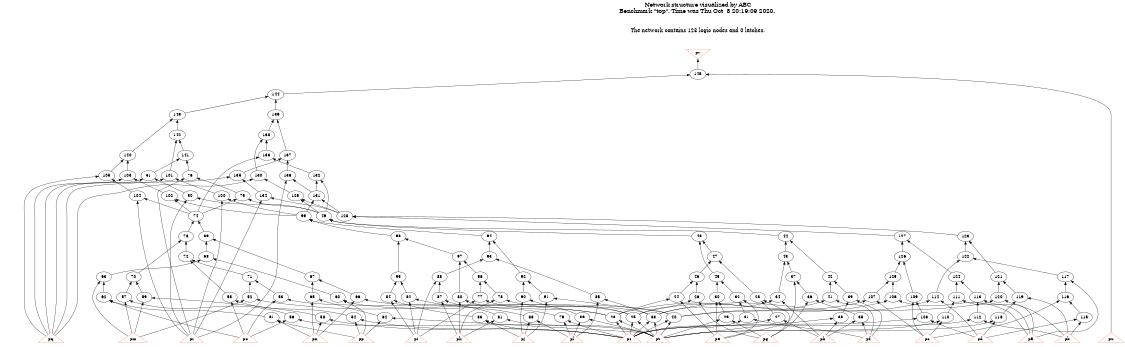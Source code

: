 # Network structure generated by ABC

digraph network {
size = "7.5,10";
center = true;
edge [dir = back];

{
  node [shape = plaintext];
  edge [style = invis];
  LevelTitle1 [label=""];
  LevelTitle2 [label=""];
  Level14 [label = ""];
  Level13 [label = ""];
  Level12 [label = ""];
  Level11 [label = ""];
  Level10 [label = ""];
  Level9 [label = ""];
  Level8 [label = ""];
  Level7 [label = ""];
  Level6 [label = ""];
  Level5 [label = ""];
  Level4 [label = ""];
  Level3 [label = ""];
  Level2 [label = ""];
  Level1 [label = ""];
  Level0 [label = ""];
  LevelTitle1 ->  LevelTitle2 ->  Level14 ->  Level13 ->  Level12 ->  Level11 ->  Level10 ->  Level9 ->  Level8 ->  Level7 ->  Level6 ->  Level5 ->  Level4 ->  Level3 ->  Level2 ->  Level1 ->  Level0;
}

{
  rank = same;
  LevelTitle1;
  title1 [shape=plaintext,
          fontsize=20,
          fontname = "Times-Roman",
          label="Network structure visualized by ABC\nBenchmark \"top\". Time was Thu Oct  8 20:19:09 2020. "
         ];
}

{
  rank = same;
  LevelTitle2;
  title2 [shape=plaintext,
          fontsize=18,
          fontname = "Times-Roman",
          label="The network contains 123 logic nodes and 0 latches.\n"
         ];
}

{
  rank = same;
  Level14;
  Node22 [label = "pv", shape = invtriangle, color = coral, fillcolor = coral];
}

{
  rank = same;
  Level13;
  Node145 [label = "145\n", shape = ellipse];
}

{
  rank = same;
  Level12;
  Node144 [label = "144\n", shape = ellipse];
}

{
  rank = same;
  Level11;
  Node139 [label = "139\n", shape = ellipse];
  Node143 [label = "143\n", shape = ellipse];
}

{
  rank = same;
  Level10;
  Node138 [label = "138\n", shape = ellipse];
  Node142 [label = "142\n", shape = ellipse];
}

{
  rank = same;
  Level9;
  Node133 [label = "133\n", shape = ellipse];
  Node137 [label = "137\n", shape = ellipse];
  Node140 [label = "140\n", shape = ellipse];
  Node141 [label = "141\n", shape = ellipse];
}

{
  rank = same;
  Level8;
  Node51 [label = "51\n", shape = ellipse];
  Node76 [label = "76\n", shape = ellipse];
  Node101 [label = "101\n", shape = ellipse];
  Node103 [label = "103\n", shape = ellipse];
  Node105 [label = "105\n", shape = ellipse];
  Node130 [label = "130\n", shape = ellipse];
  Node132 [label = "132\n", shape = ellipse];
  Node135 [label = "135\n", shape = ellipse];
  Node136 [label = "136\n", shape = ellipse];
}

{
  rank = same;
  Level7;
  Node50 [label = "50\n", shape = ellipse];
  Node75 [label = "75\n", shape = ellipse];
  Node100 [label = "100\n", shape = ellipse];
  Node102 [label = "102\n", shape = ellipse];
  Node104 [label = "104\n", shape = ellipse];
  Node129 [label = "129\n", shape = ellipse];
  Node131 [label = "131\n", shape = ellipse];
  Node134 [label = "134\n", shape = ellipse];
}

{
  rank = same;
  Level6;
  Node49 [label = "49\n", shape = ellipse];
  Node74 [label = "74\n", shape = ellipse];
  Node99 [label = "99\n", shape = ellipse];
  Node128 [label = "128\n", shape = ellipse];
}

{
  rank = same;
  Level5;
  Node44 [label = "44\n", shape = ellipse];
  Node48 [label = "48\n", shape = ellipse];
  Node69 [label = "69\n", shape = ellipse];
  Node73 [label = "73\n", shape = ellipse];
  Node94 [label = "94\n", shape = ellipse];
  Node98 [label = "98\n", shape = ellipse];
  Node123 [label = "123\n", shape = ellipse];
  Node127 [label = "127\n", shape = ellipse];
}

{
  rank = same;
  Level4;
  Node43 [label = "43\n", shape = ellipse];
  Node47 [label = "47\n", shape = ellipse];
  Node68 [label = "68\n", shape = ellipse];
  Node72 [label = "72\n", shape = ellipse];
  Node93 [label = "93\n", shape = ellipse];
  Node97 [label = "97\n", shape = ellipse];
  Node122 [label = "122\n", shape = ellipse];
  Node126 [label = "126\n", shape = ellipse];
}

{
  rank = same;
  Level3;
  Node37 [label = "37\n", shape = ellipse];
  Node42 [label = "42\n", shape = ellipse];
  Node45 [label = "45\n", shape = ellipse];
  Node46 [label = "46\n", shape = ellipse];
  Node63 [label = "63\n", shape = ellipse];
  Node67 [label = "67\n", shape = ellipse];
  Node70 [label = "70\n", shape = ellipse];
  Node71 [label = "71\n", shape = ellipse];
  Node88 [label = "88\n", shape = ellipse];
  Node92 [label = "92\n", shape = ellipse];
  Node95 [label = "95\n", shape = ellipse];
  Node96 [label = "96\n", shape = ellipse];
  Node117 [label = "117\n", shape = ellipse];
  Node121 [label = "121\n", shape = ellipse];
  Node124 [label = "124\n", shape = ellipse];
  Node125 [label = "125\n", shape = ellipse];
}

{
  rank = same;
  Level2;
  Node24 [label = "24\n", shape = ellipse];
  Node26 [label = "26\n", shape = ellipse];
  Node28 [label = "28\n", shape = ellipse];
  Node30 [label = "30\n", shape = ellipse];
  Node32 [label = "32\n", shape = ellipse];
  Node34 [label = "34\n", shape = ellipse];
  Node36 [label = "36\n", shape = ellipse];
  Node39 [label = "39\n", shape = ellipse];
  Node41 [label = "41\n", shape = ellipse];
  Node52 [label = "52\n", shape = ellipse];
  Node53 [label = "53\n", shape = ellipse];
  Node55 [label = "55\n", shape = ellipse];
  Node57 [label = "57\n", shape = ellipse];
  Node59 [label = "59\n", shape = ellipse];
  Node60 [label = "60\n", shape = ellipse];
  Node62 [label = "62\n", shape = ellipse];
  Node65 [label = "65\n", shape = ellipse];
  Node66 [label = "66\n", shape = ellipse];
  Node77 [label = "77\n", shape = ellipse];
  Node78 [label = "78\n", shape = ellipse];
  Node80 [label = "80\n", shape = ellipse];
  Node82 [label = "82\n", shape = ellipse];
  Node84 [label = "84\n", shape = ellipse];
  Node85 [label = "85\n", shape = ellipse];
  Node87 [label = "87\n", shape = ellipse];
  Node90 [label = "90\n", shape = ellipse];
  Node91 [label = "91\n", shape = ellipse];
  Node106 [label = "106\n", shape = ellipse];
  Node107 [label = "107\n", shape = ellipse];
  Node109 [label = "109\n", shape = ellipse];
  Node111 [label = "111\n", shape = ellipse];
  Node113 [label = "113\n", shape = ellipse];
  Node114 [label = "114\n", shape = ellipse];
  Node116 [label = "116\n", shape = ellipse];
  Node119 [label = "119\n", shape = ellipse];
  Node120 [label = "120\n", shape = ellipse];
}

{
  rank = same;
  Level1;
  Node23 [label = "23\n", shape = ellipse];
  Node25 [label = "25\n", shape = ellipse];
  Node27 [label = "27\n", shape = ellipse];
  Node29 [label = "29\n", shape = ellipse];
  Node31 [label = "31\n", shape = ellipse];
  Node33 [label = "33\n", shape = ellipse];
  Node35 [label = "35\n", shape = ellipse];
  Node38 [label = "38\n", shape = ellipse];
  Node40 [label = "40\n", shape = ellipse];
  Node54 [label = "54\n", shape = ellipse];
  Node56 [label = "56\n", shape = ellipse];
  Node58 [label = "58\n", shape = ellipse];
  Node61 [label = "61\n", shape = ellipse];
  Node64 [label = "64\n", shape = ellipse];
  Node79 [label = "79\n", shape = ellipse];
  Node81 [label = "81\n", shape = ellipse];
  Node83 [label = "83\n", shape = ellipse];
  Node86 [label = "86\n", shape = ellipse];
  Node89 [label = "89\n", shape = ellipse];
  Node108 [label = "108\n", shape = ellipse];
  Node110 [label = "110\n", shape = ellipse];
  Node112 [label = "112\n", shape = ellipse];
  Node115 [label = "115\n", shape = ellipse];
  Node118 [label = "118\n", shape = ellipse];
}

{
  rank = same;
  Level0;
  Node1 [label = "pp", shape = triangle, color = coral, fillcolor = coral];
  Node2 [label = "pq", shape = triangle, color = coral, fillcolor = coral];
  Node3 [label = "pr", shape = triangle, color = coral, fillcolor = coral];
  Node4 [label = "ps", shape = triangle, color = coral, fillcolor = coral];
  Node5 [label = "pt", shape = triangle, color = coral, fillcolor = coral];
  Node6 [label = "pu", shape = triangle, color = coral, fillcolor = coral];
  Node7 [label = "pa", shape = triangle, color = coral, fillcolor = coral];
  Node8 [label = "pb", shape = triangle, color = coral, fillcolor = coral];
  Node9 [label = "pc", shape = triangle, color = coral, fillcolor = coral];
  Node10 [label = "pd", shape = triangle, color = coral, fillcolor = coral];
  Node11 [label = "pe", shape = triangle, color = coral, fillcolor = coral];
  Node12 [label = "pf", shape = triangle, color = coral, fillcolor = coral];
  Node13 [label = "pg", shape = triangle, color = coral, fillcolor = coral];
  Node14 [label = "ph", shape = triangle, color = coral, fillcolor = coral];
  Node15 [label = "pi", shape = triangle, color = coral, fillcolor = coral];
  Node16 [label = "pj", shape = triangle, color = coral, fillcolor = coral];
  Node17 [label = "pk", shape = triangle, color = coral, fillcolor = coral];
  Node18 [label = "pl", shape = triangle, color = coral, fillcolor = coral];
  Node19 [label = "pm", shape = triangle, color = coral, fillcolor = coral];
  Node20 [label = "pn", shape = triangle, color = coral, fillcolor = coral];
  Node21 [label = "po", shape = triangle, color = coral, fillcolor = coral];
}

title1 -> title2 [style = invis];
title2 -> Node22 [style = invis];
Node22 -> Node145 [style = solid];
Node23 -> Node4 [style = solid];
Node23 -> Node5 [style = solid];
Node24 -> Node11 [style = solid];
Node24 -> Node23 [style = solid];
Node25 -> Node4 [style = solid];
Node25 -> Node5 [style = solid];
Node26 -> Node13 [style = solid];
Node26 -> Node25 [style = solid];
Node27 -> Node4 [style = solid];
Node27 -> Node14 [style = solid];
Node28 -> Node13 [style = solid];
Node28 -> Node27 [style = solid];
Node29 -> Node5 [style = solid];
Node29 -> Node13 [style = solid];
Node30 -> Node11 [style = solid];
Node30 -> Node29 [style = solid];
Node31 -> Node4 [style = solid];
Node31 -> Node12 [style = solid];
Node32 -> Node11 [style = solid];
Node32 -> Node31 [style = solid];
Node33 -> Node4 [style = solid];
Node33 -> Node5 [style = solid];
Node34 -> Node14 [style = solid];
Node34 -> Node33 [style = solid];
Node35 -> Node12 [style = solid];
Node35 -> Node14 [style = solid];
Node36 -> Node13 [style = solid];
Node36 -> Node35 [style = solid];
Node37 -> Node11 [style = solid];
Node37 -> Node36 [style = solid];
Node38 -> Node5 [style = solid];
Node38 -> Node14 [style = solid];
Node39 -> Node12 [style = solid];
Node39 -> Node38 [style = solid];
Node40 -> Node4 [style = solid];
Node40 -> Node5 [style = solid];
Node41 -> Node12 [style = solid];
Node41 -> Node40 [style = solid];
Node42 -> Node39 [style = solid];
Node42 -> Node41 [style = solid];
Node43 -> Node34 [style = solid];
Node43 -> Node37 [style = solid];
Node44 -> Node42 [style = solid];
Node44 -> Node43 [style = solid];
Node45 -> Node30 [style = solid];
Node45 -> Node32 [style = solid];
Node46 -> Node24 [style = solid];
Node46 -> Node26 [style = solid];
Node47 -> Node28 [style = solid];
Node47 -> Node46 [style = solid];
Node48 -> Node45 [style = solid];
Node48 -> Node47 [style = solid];
Node49 -> Node44 [style = solid];
Node49 -> Node48 [style = solid];
Node50 -> Node3 [style = solid];
Node50 -> Node49 [style = solid];
Node51 -> Node2 [style = solid];
Node51 -> Node50 [style = solid];
Node52 -> Node19 [style = solid];
Node52 -> Node23 [style = solid];
Node53 -> Node21 [style = solid];
Node53 -> Node25 [style = solid];
Node54 -> Node1 [style = solid];
Node54 -> Node4 [style = solid];
Node55 -> Node21 [style = solid];
Node55 -> Node54 [style = solid];
Node56 -> Node5 [style = solid];
Node56 -> Node21 [style = solid];
Node57 -> Node19 [style = solid];
Node57 -> Node56 [style = solid];
Node58 -> Node4 [style = solid];
Node58 -> Node20 [style = solid];
Node59 -> Node19 [style = solid];
Node59 -> Node58 [style = solid];
Node60 -> Node1 [style = solid];
Node60 -> Node33 [style = solid];
Node61 -> Node1 [style = solid];
Node61 -> Node20 [style = solid];
Node62 -> Node21 [style = solid];
Node62 -> Node61 [style = solid];
Node63 -> Node19 [style = solid];
Node63 -> Node62 [style = solid];
Node64 -> Node1 [style = solid];
Node64 -> Node5 [style = solid];
Node65 -> Node20 [style = solid];
Node65 -> Node64 [style = solid];
Node66 -> Node20 [style = solid];
Node66 -> Node40 [style = solid];
Node67 -> Node65 [style = solid];
Node67 -> Node66 [style = solid];
Node68 -> Node60 [style = solid];
Node68 -> Node63 [style = solid];
Node69 -> Node67 [style = solid];
Node69 -> Node68 [style = solid];
Node70 -> Node57 [style = solid];
Node70 -> Node59 [style = solid];
Node71 -> Node52 [style = solid];
Node71 -> Node53 [style = solid];
Node72 -> Node55 [style = solid];
Node72 -> Node71 [style = solid];
Node73 -> Node70 [style = solid];
Node73 -> Node72 [style = solid];
Node74 -> Node69 [style = solid];
Node74 -> Node73 [style = solid];
Node75 -> Node49 [style = solid];
Node75 -> Node74 [style = solid];
Node76 -> Node3 [style = solid];
Node76 -> Node75 [style = solid];
Node77 -> Node15 [style = solid];
Node77 -> Node23 [style = solid];
Node78 -> Node17 [style = solid];
Node78 -> Node25 [style = solid];
Node79 -> Node4 [style = solid];
Node79 -> Node18 [style = solid];
Node80 -> Node17 [style = solid];
Node80 -> Node79 [style = solid];
Node81 -> Node5 [style = solid];
Node81 -> Node17 [style = solid];
Node82 -> Node15 [style = solid];
Node82 -> Node81 [style = solid];
Node83 -> Node4 [style = solid];
Node83 -> Node16 [style = solid];
Node84 -> Node15 [style = solid];
Node84 -> Node83 [style = solid];
Node85 -> Node18 [style = solid];
Node85 -> Node33 [style = solid];
Node86 -> Node16 [style = solid];
Node86 -> Node18 [style = solid];
Node87 -> Node17 [style = solid];
Node87 -> Node86 [style = solid];
Node88 -> Node15 [style = solid];
Node88 -> Node87 [style = solid];
Node89 -> Node5 [style = solid];
Node89 -> Node18 [style = solid];
Node90 -> Node16 [style = solid];
Node90 -> Node89 [style = solid];
Node91 -> Node16 [style = solid];
Node91 -> Node40 [style = solid];
Node92 -> Node90 [style = solid];
Node92 -> Node91 [style = solid];
Node93 -> Node85 [style = solid];
Node93 -> Node88 [style = solid];
Node94 -> Node92 [style = solid];
Node94 -> Node93 [style = solid];
Node95 -> Node82 [style = solid];
Node95 -> Node84 [style = solid];
Node96 -> Node77 [style = solid];
Node96 -> Node78 [style = solid];
Node97 -> Node80 [style = solid];
Node97 -> Node96 [style = solid];
Node98 -> Node95 [style = solid];
Node98 -> Node97 [style = solid];
Node99 -> Node94 [style = solid];
Node99 -> Node98 [style = solid];
Node100 -> Node3 [style = solid];
Node100 -> Node99 [style = solid];
Node101 -> Node2 [style = solid];
Node101 -> Node100 [style = solid];
Node102 -> Node74 [style = solid];
Node102 -> Node99 [style = solid];
Node103 -> Node2 [style = solid];
Node103 -> Node102 [style = solid];
Node104 -> Node3 [style = solid];
Node104 -> Node74 [style = solid];
Node105 -> Node2 [style = solid];
Node105 -> Node104 [style = solid];
Node106 -> Node7 [style = solid];
Node106 -> Node23 [style = solid];
Node107 -> Node9 [style = solid];
Node107 -> Node25 [style = solid];
Node108 -> Node4 [style = solid];
Node108 -> Node10 [style = solid];
Node109 -> Node9 [style = solid];
Node109 -> Node108 [style = solid];
Node110 -> Node5 [style = solid];
Node110 -> Node9 [style = solid];
Node111 -> Node7 [style = solid];
Node111 -> Node110 [style = solid];
Node112 -> Node4 [style = solid];
Node112 -> Node8 [style = solid];
Node113 -> Node7 [style = solid];
Node113 -> Node112 [style = solid];
Node114 -> Node10 [style = solid];
Node114 -> Node33 [style = solid];
Node115 -> Node8 [style = solid];
Node115 -> Node10 [style = solid];
Node116 -> Node9 [style = solid];
Node116 -> Node115 [style = solid];
Node117 -> Node7 [style = solid];
Node117 -> Node116 [style = solid];
Node118 -> Node5 [style = solid];
Node118 -> Node10 [style = solid];
Node119 -> Node8 [style = solid];
Node119 -> Node118 [style = solid];
Node120 -> Node8 [style = solid];
Node120 -> Node40 [style = solid];
Node121 -> Node119 [style = solid];
Node121 -> Node120 [style = solid];
Node122 -> Node114 [style = solid];
Node122 -> Node117 [style = solid];
Node123 -> Node121 [style = solid];
Node123 -> Node122 [style = solid];
Node124 -> Node111 [style = solid];
Node124 -> Node113 [style = solid];
Node125 -> Node106 [style = solid];
Node125 -> Node107 [style = solid];
Node126 -> Node109 [style = solid];
Node126 -> Node125 [style = solid];
Node127 -> Node124 [style = solid];
Node127 -> Node126 [style = solid];
Node128 -> Node123 [style = solid];
Node128 -> Node127 [style = solid];
Node129 -> Node49 [style = solid];
Node129 -> Node128 [style = solid];
Node130 -> Node2 [style = solid];
Node130 -> Node129 [style = solid];
Node131 -> Node99 [style = solid];
Node131 -> Node128 [style = solid];
Node132 -> Node49 [style = solid];
Node132 -> Node131 [style = solid];
Node133 -> Node74 [style = solid];
Node133 -> Node132 [style = solid];
Node134 -> Node3 [style = solid];
Node134 -> Node128 [style = solid];
Node135 -> Node2 [style = solid];
Node135 -> Node134 [style = solid];
Node136 -> Node3 [style = solid];
Node136 -> Node131 [style = solid];
Node137 -> Node135 [style = solid];
Node137 -> Node136 [style = solid];
Node138 -> Node130 [style = solid];
Node138 -> Node133 [style = solid];
Node139 -> Node137 [style = solid];
Node139 -> Node138 [style = solid];
Node140 -> Node103 [style = solid];
Node140 -> Node105 [style = solid];
Node141 -> Node51 [style = solid];
Node141 -> Node76 [style = solid];
Node142 -> Node101 [style = solid];
Node142 -> Node141 [style = solid];
Node143 -> Node140 [style = solid];
Node143 -> Node142 [style = solid];
Node144 -> Node139 [style = solid];
Node144 -> Node143 [style = solid];
Node145 -> Node6 [style = solid];
Node145 -> Node144 [style = solid];
}

